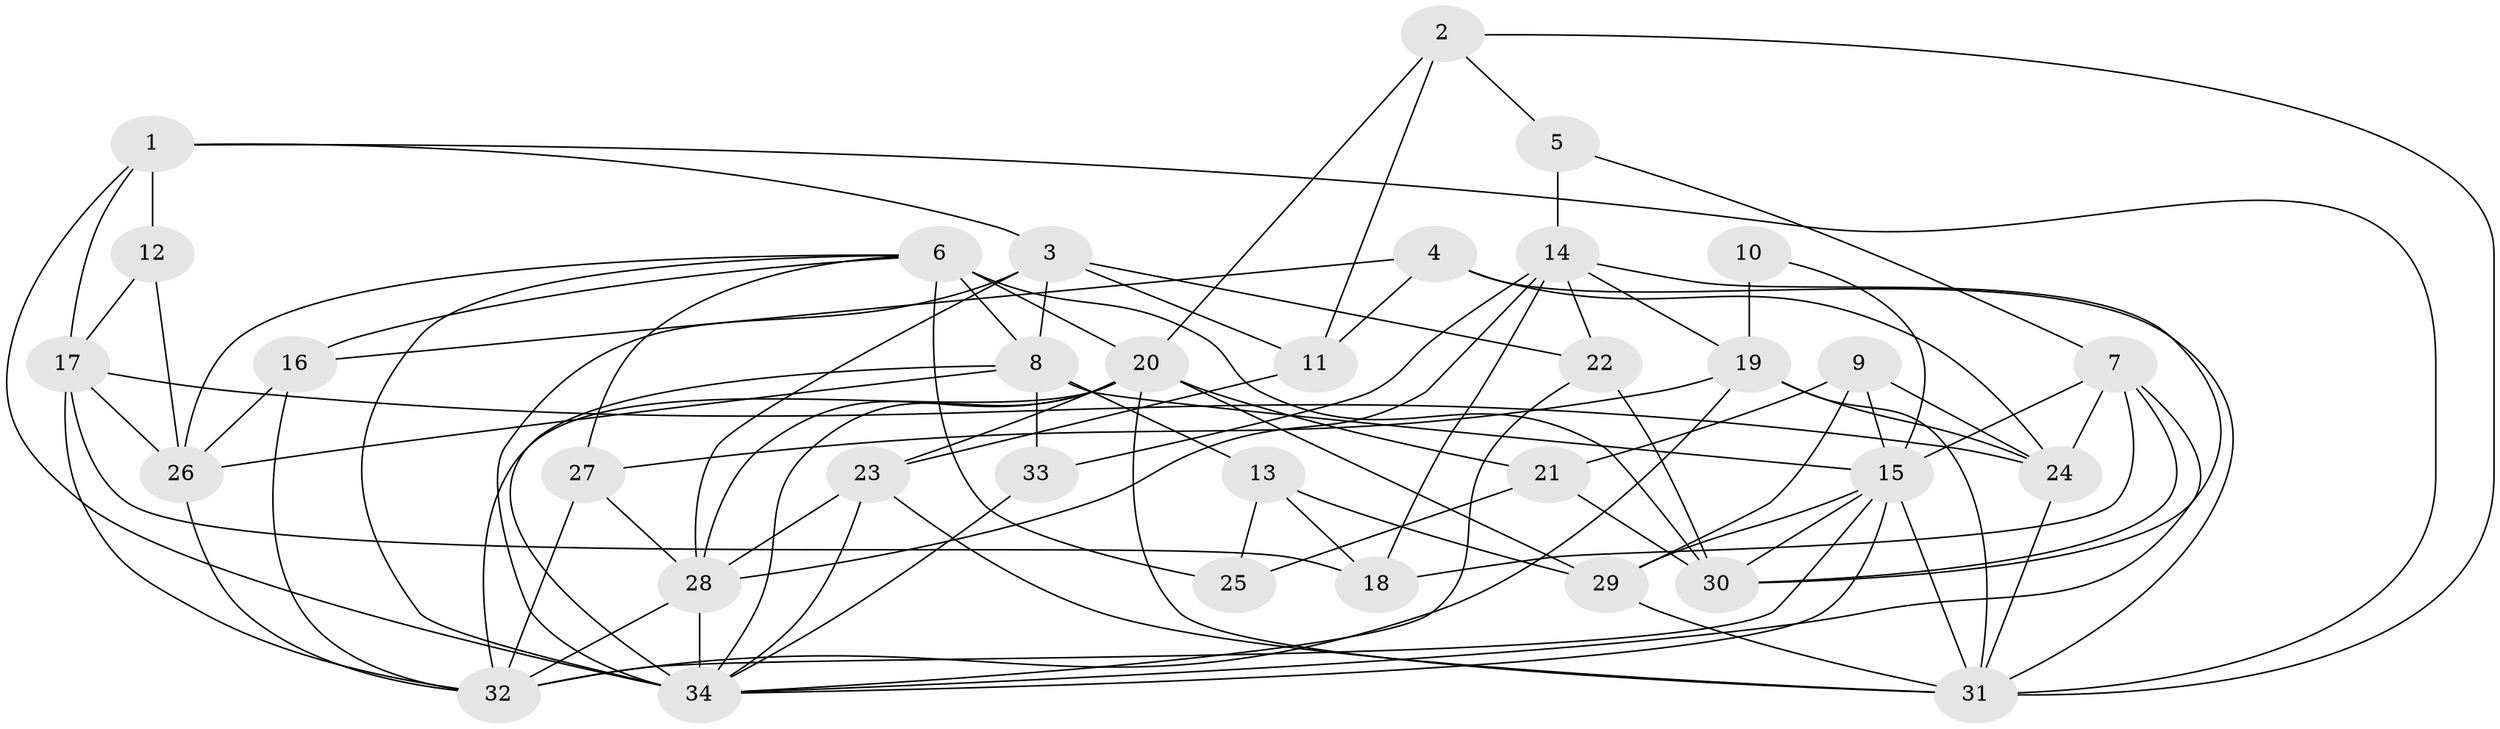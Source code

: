 // original degree distribution, {6: 0.1411764705882353, 5: 0.18823529411764706, 3: 0.27058823529411763, 4: 0.21176470588235294, 2: 0.15294117647058825, 7: 0.03529411764705882}
// Generated by graph-tools (version 1.1) at 2025/37/03/04/25 23:37:10]
// undirected, 34 vertices, 93 edges
graph export_dot {
  node [color=gray90,style=filled];
  1;
  2;
  3;
  4;
  5;
  6;
  7;
  8;
  9;
  10;
  11;
  12;
  13;
  14;
  15;
  16;
  17;
  18;
  19;
  20;
  21;
  22;
  23;
  24;
  25;
  26;
  27;
  28;
  29;
  30;
  31;
  32;
  33;
  34;
  1 -- 3 [weight=1.0];
  1 -- 12 [weight=1.0];
  1 -- 17 [weight=1.0];
  1 -- 31 [weight=1.0];
  1 -- 34 [weight=1.0];
  2 -- 5 [weight=1.0];
  2 -- 11 [weight=1.0];
  2 -- 20 [weight=1.0];
  2 -- 31 [weight=1.0];
  3 -- 8 [weight=1.0];
  3 -- 11 [weight=2.0];
  3 -- 22 [weight=1.0];
  3 -- 28 [weight=1.0];
  3 -- 34 [weight=1.0];
  4 -- 11 [weight=1.0];
  4 -- 16 [weight=1.0];
  4 -- 24 [weight=1.0];
  4 -- 31 [weight=1.0];
  5 -- 7 [weight=1.0];
  5 -- 14 [weight=1.0];
  6 -- 8 [weight=2.0];
  6 -- 16 [weight=2.0];
  6 -- 20 [weight=1.0];
  6 -- 25 [weight=2.0];
  6 -- 26 [weight=1.0];
  6 -- 27 [weight=1.0];
  6 -- 30 [weight=2.0];
  6 -- 34 [weight=2.0];
  7 -- 15 [weight=1.0];
  7 -- 18 [weight=1.0];
  7 -- 24 [weight=1.0];
  7 -- 30 [weight=1.0];
  7 -- 34 [weight=1.0];
  8 -- 13 [weight=1.0];
  8 -- 15 [weight=1.0];
  8 -- 26 [weight=1.0];
  8 -- 33 [weight=1.0];
  8 -- 34 [weight=1.0];
  9 -- 15 [weight=1.0];
  9 -- 21 [weight=1.0];
  9 -- 24 [weight=1.0];
  9 -- 29 [weight=1.0];
  10 -- 15 [weight=1.0];
  10 -- 19 [weight=2.0];
  11 -- 23 [weight=1.0];
  12 -- 17 [weight=2.0];
  12 -- 26 [weight=1.0];
  13 -- 18 [weight=1.0];
  13 -- 25 [weight=1.0];
  13 -- 29 [weight=1.0];
  14 -- 18 [weight=1.0];
  14 -- 19 [weight=1.0];
  14 -- 22 [weight=1.0];
  14 -- 28 [weight=1.0];
  14 -- 30 [weight=1.0];
  14 -- 33 [weight=1.0];
  15 -- 29 [weight=1.0];
  15 -- 30 [weight=1.0];
  15 -- 31 [weight=1.0];
  15 -- 32 [weight=2.0];
  15 -- 34 [weight=1.0];
  16 -- 26 [weight=1.0];
  16 -- 32 [weight=1.0];
  17 -- 18 [weight=1.0];
  17 -- 24 [weight=2.0];
  17 -- 26 [weight=1.0];
  17 -- 32 [weight=1.0];
  19 -- 24 [weight=2.0];
  19 -- 27 [weight=2.0];
  19 -- 31 [weight=2.0];
  19 -- 32 [weight=2.0];
  20 -- 21 [weight=2.0];
  20 -- 23 [weight=1.0];
  20 -- 28 [weight=1.0];
  20 -- 29 [weight=1.0];
  20 -- 31 [weight=1.0];
  20 -- 32 [weight=1.0];
  20 -- 34 [weight=1.0];
  21 -- 25 [weight=1.0];
  21 -- 30 [weight=3.0];
  22 -- 30 [weight=1.0];
  22 -- 34 [weight=1.0];
  23 -- 28 [weight=2.0];
  23 -- 31 [weight=2.0];
  23 -- 34 [weight=1.0];
  24 -- 31 [weight=1.0];
  26 -- 32 [weight=2.0];
  27 -- 28 [weight=1.0];
  27 -- 32 [weight=1.0];
  28 -- 32 [weight=1.0];
  28 -- 34 [weight=2.0];
  29 -- 31 [weight=1.0];
  33 -- 34 [weight=1.0];
}
